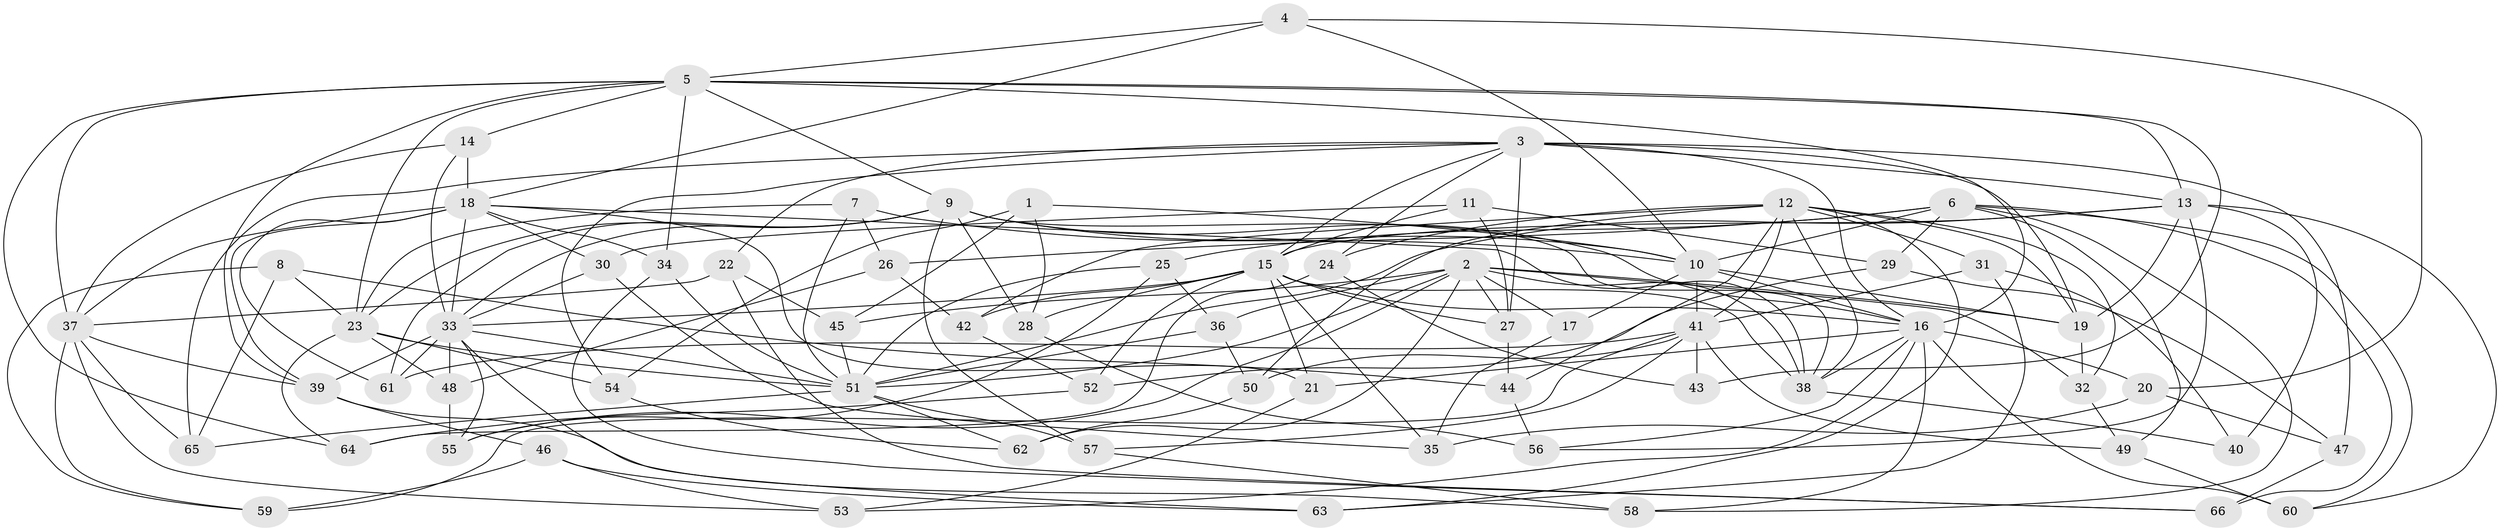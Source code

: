 // original degree distribution, {4: 1.0}
// Generated by graph-tools (version 1.1) at 2025/38/03/09/25 02:38:06]
// undirected, 66 vertices, 181 edges
graph export_dot {
graph [start="1"]
  node [color=gray90,style=filled];
  1;
  2;
  3;
  4;
  5;
  6;
  7;
  8;
  9;
  10;
  11;
  12;
  13;
  14;
  15;
  16;
  17;
  18;
  19;
  20;
  21;
  22;
  23;
  24;
  25;
  26;
  27;
  28;
  29;
  30;
  31;
  32;
  33;
  34;
  35;
  36;
  37;
  38;
  39;
  40;
  41;
  42;
  43;
  44;
  45;
  46;
  47;
  48;
  49;
  50;
  51;
  52;
  53;
  54;
  55;
  56;
  57;
  58;
  59;
  60;
  61;
  62;
  63;
  64;
  65;
  66;
  1 -- 10 [weight=1.0];
  1 -- 28 [weight=1.0];
  1 -- 45 [weight=1.0];
  1 -- 54 [weight=1.0];
  2 -- 17 [weight=1.0];
  2 -- 19 [weight=1.0];
  2 -- 27 [weight=2.0];
  2 -- 32 [weight=1.0];
  2 -- 36 [weight=1.0];
  2 -- 38 [weight=2.0];
  2 -- 45 [weight=1.0];
  2 -- 51 [weight=1.0];
  2 -- 55 [weight=1.0];
  2 -- 62 [weight=1.0];
  3 -- 13 [weight=1.0];
  3 -- 15 [weight=1.0];
  3 -- 16 [weight=1.0];
  3 -- 19 [weight=1.0];
  3 -- 22 [weight=1.0];
  3 -- 24 [weight=1.0];
  3 -- 27 [weight=1.0];
  3 -- 47 [weight=1.0];
  3 -- 54 [weight=1.0];
  3 -- 65 [weight=1.0];
  4 -- 5 [weight=1.0];
  4 -- 10 [weight=1.0];
  4 -- 18 [weight=1.0];
  4 -- 20 [weight=1.0];
  5 -- 9 [weight=1.0];
  5 -- 13 [weight=2.0];
  5 -- 14 [weight=1.0];
  5 -- 16 [weight=1.0];
  5 -- 23 [weight=1.0];
  5 -- 34 [weight=1.0];
  5 -- 37 [weight=1.0];
  5 -- 39 [weight=1.0];
  5 -- 43 [weight=1.0];
  5 -- 64 [weight=1.0];
  6 -- 10 [weight=1.0];
  6 -- 25 [weight=1.0];
  6 -- 26 [weight=1.0];
  6 -- 29 [weight=1.0];
  6 -- 49 [weight=1.0];
  6 -- 58 [weight=1.0];
  6 -- 60 [weight=1.0];
  6 -- 66 [weight=1.0];
  7 -- 10 [weight=1.0];
  7 -- 23 [weight=1.0];
  7 -- 26 [weight=1.0];
  7 -- 51 [weight=1.0];
  8 -- 23 [weight=1.0];
  8 -- 44 [weight=1.0];
  8 -- 59 [weight=1.0];
  8 -- 65 [weight=1.0];
  9 -- 10 [weight=1.0];
  9 -- 16 [weight=1.0];
  9 -- 23 [weight=1.0];
  9 -- 28 [weight=1.0];
  9 -- 33 [weight=2.0];
  9 -- 38 [weight=1.0];
  9 -- 57 [weight=1.0];
  9 -- 61 [weight=1.0];
  10 -- 16 [weight=1.0];
  10 -- 17 [weight=2.0];
  10 -- 19 [weight=1.0];
  10 -- 41 [weight=3.0];
  11 -- 15 [weight=1.0];
  11 -- 27 [weight=1.0];
  11 -- 29 [weight=1.0];
  11 -- 30 [weight=1.0];
  12 -- 19 [weight=1.0];
  12 -- 24 [weight=1.0];
  12 -- 31 [weight=1.0];
  12 -- 32 [weight=1.0];
  12 -- 38 [weight=1.0];
  12 -- 41 [weight=1.0];
  12 -- 42 [weight=1.0];
  12 -- 44 [weight=1.0];
  12 -- 50 [weight=1.0];
  12 -- 63 [weight=1.0];
  13 -- 15 [weight=1.0];
  13 -- 19 [weight=1.0];
  13 -- 40 [weight=2.0];
  13 -- 51 [weight=1.0];
  13 -- 56 [weight=1.0];
  13 -- 60 [weight=1.0];
  14 -- 18 [weight=1.0];
  14 -- 33 [weight=1.0];
  14 -- 37 [weight=1.0];
  15 -- 16 [weight=1.0];
  15 -- 21 [weight=1.0];
  15 -- 27 [weight=1.0];
  15 -- 28 [weight=1.0];
  15 -- 33 [weight=1.0];
  15 -- 35 [weight=1.0];
  15 -- 38 [weight=1.0];
  15 -- 42 [weight=1.0];
  15 -- 52 [weight=1.0];
  16 -- 20 [weight=1.0];
  16 -- 21 [weight=1.0];
  16 -- 38 [weight=1.0];
  16 -- 53 [weight=1.0];
  16 -- 56 [weight=1.0];
  16 -- 58 [weight=1.0];
  16 -- 60 [weight=1.0];
  17 -- 35 [weight=1.0];
  18 -- 21 [weight=1.0];
  18 -- 30 [weight=1.0];
  18 -- 33 [weight=1.0];
  18 -- 34 [weight=1.0];
  18 -- 37 [weight=1.0];
  18 -- 38 [weight=1.0];
  18 -- 39 [weight=1.0];
  18 -- 61 [weight=1.0];
  19 -- 32 [weight=1.0];
  20 -- 35 [weight=1.0];
  20 -- 47 [weight=1.0];
  21 -- 53 [weight=1.0];
  22 -- 37 [weight=1.0];
  22 -- 45 [weight=1.0];
  22 -- 66 [weight=1.0];
  23 -- 48 [weight=1.0];
  23 -- 51 [weight=1.0];
  23 -- 54 [weight=1.0];
  23 -- 64 [weight=1.0];
  24 -- 43 [weight=1.0];
  24 -- 64 [weight=1.0];
  25 -- 36 [weight=1.0];
  25 -- 51 [weight=1.0];
  25 -- 55 [weight=1.0];
  26 -- 42 [weight=1.0];
  26 -- 48 [weight=1.0];
  27 -- 44 [weight=1.0];
  28 -- 56 [weight=1.0];
  29 -- 47 [weight=1.0];
  29 -- 52 [weight=1.0];
  30 -- 33 [weight=1.0];
  30 -- 35 [weight=1.0];
  31 -- 40 [weight=1.0];
  31 -- 41 [weight=1.0];
  31 -- 63 [weight=1.0];
  32 -- 49 [weight=1.0];
  33 -- 39 [weight=1.0];
  33 -- 48 [weight=1.0];
  33 -- 51 [weight=1.0];
  33 -- 55 [weight=1.0];
  33 -- 61 [weight=1.0];
  33 -- 63 [weight=1.0];
  34 -- 51 [weight=1.0];
  34 -- 66 [weight=1.0];
  36 -- 50 [weight=1.0];
  36 -- 51 [weight=1.0];
  37 -- 39 [weight=3.0];
  37 -- 53 [weight=1.0];
  37 -- 59 [weight=1.0];
  37 -- 65 [weight=1.0];
  38 -- 40 [weight=1.0];
  39 -- 46 [weight=1.0];
  39 -- 58 [weight=1.0];
  41 -- 43 [weight=2.0];
  41 -- 49 [weight=1.0];
  41 -- 50 [weight=1.0];
  41 -- 57 [weight=1.0];
  41 -- 59 [weight=1.0];
  41 -- 61 [weight=1.0];
  42 -- 52 [weight=1.0];
  44 -- 56 [weight=1.0];
  45 -- 51 [weight=1.0];
  46 -- 53 [weight=1.0];
  46 -- 59 [weight=1.0];
  46 -- 63 [weight=1.0];
  47 -- 66 [weight=1.0];
  48 -- 55 [weight=1.0];
  49 -- 60 [weight=1.0];
  50 -- 62 [weight=1.0];
  51 -- 57 [weight=1.0];
  51 -- 62 [weight=1.0];
  51 -- 65 [weight=1.0];
  52 -- 64 [weight=1.0];
  54 -- 62 [weight=1.0];
  57 -- 58 [weight=1.0];
}
